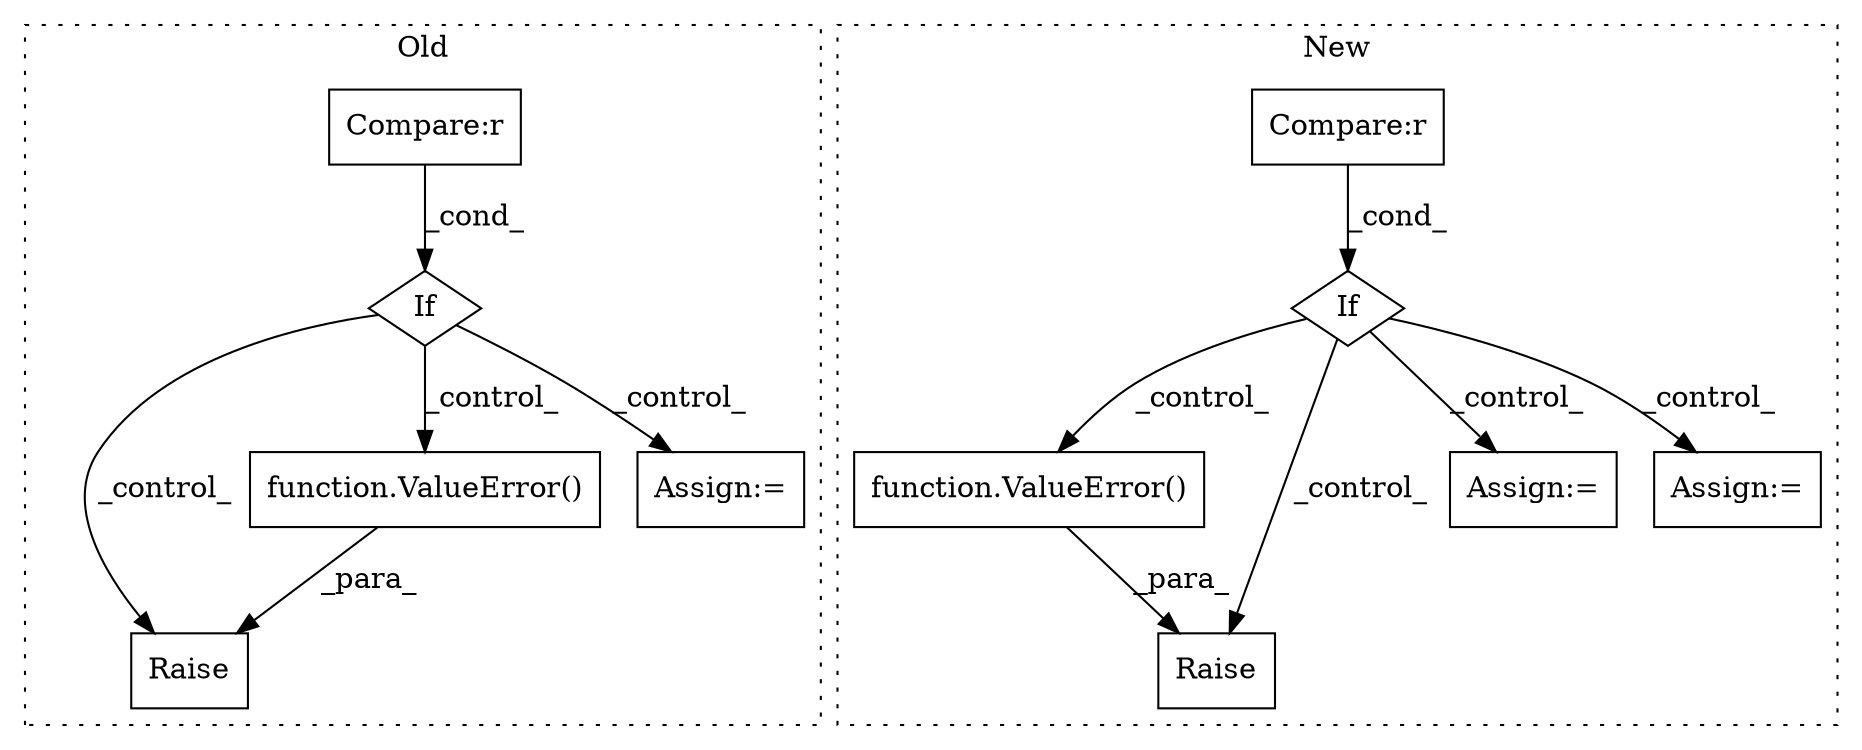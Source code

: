 digraph G {
subgraph cluster0 {
1 [label="Raise" a="91" s="1009" l="6" shape="box"];
4 [label="function.ValueError()" a="75" s="1015,1168" l="28,1" shape="box"];
7 [label="If" a="96" s="930,995" l="3,14" shape="diamond"];
8 [label="Compare:r" a="40" s="933" l="62" shape="box"];
10 [label="Assign:=" a="68" s="1523" l="3" shape="box"];
label = "Old";
style="dotted";
}
subgraph cluster1 {
2 [label="function.ValueError()" a="75" s="1160,1354" l="28,1" shape="box"];
3 [label="Raise" a="91" s="1154" l="6" shape="box"];
5 [label="If" a="96" s="1029,1140" l="3,14" shape="diamond"];
6 [label="Compare:r" a="40" s="1032" l="108" shape="box"];
9 [label="Assign:=" a="68" s="1721" l="3" shape="box"];
11 [label="Assign:=" a="68" s="2650" l="3" shape="box"];
label = "New";
style="dotted";
}
2 -> 3 [label="_para_"];
4 -> 1 [label="_para_"];
5 -> 11 [label="_control_"];
5 -> 9 [label="_control_"];
5 -> 2 [label="_control_"];
5 -> 3 [label="_control_"];
6 -> 5 [label="_cond_"];
7 -> 1 [label="_control_"];
7 -> 4 [label="_control_"];
7 -> 10 [label="_control_"];
8 -> 7 [label="_cond_"];
}